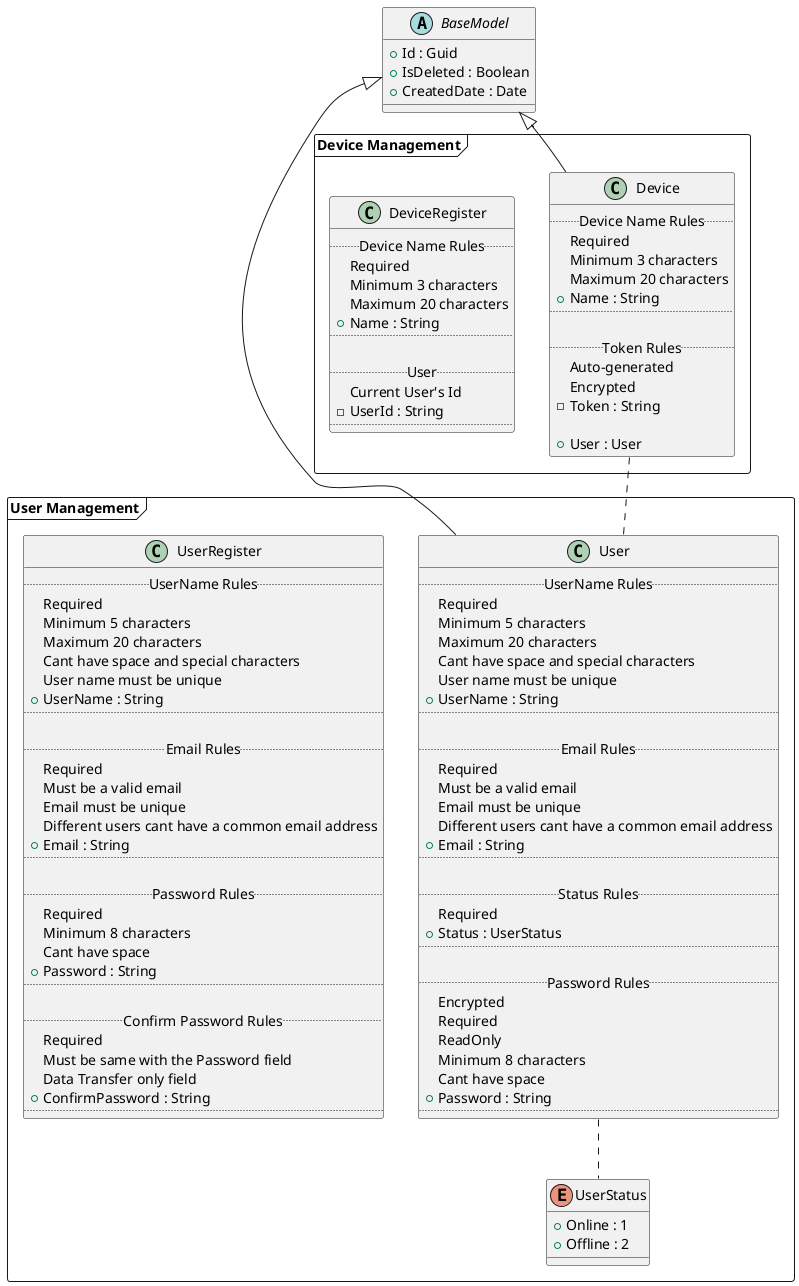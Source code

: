 @startuml Models
abstract class BaseModel {
  +Id : Guid
  +IsDeleted : Boolean
  +CreatedDate : Date
}

package "User Management" <<Frame>> {
  enum UserStatus {
    +Online : 1
    +Offline : 2
  }

  class User {
    .. UserName Rules ..
    Required
    Minimum 5 characters
    Maximum 20 characters
    Cant have space and special characters
    User name must be unique
    +UserName : String
    ..

    .. Email Rules ..
    Required
    Must be a valid email
    Email must be unique
    Different users cant have a common email address
    +Email : String
    ..

    .. Status Rules ..
    Required
    +Status : UserStatus
    ..

    .. Password Rules ..
    Encrypted
    Required
    ReadOnly
    Minimum 8 characters
    Cant have space
    +Password : String
    ..
  }

  class UserRegister {
    .. UserName Rules ..
    Required
    Minimum 5 characters
    Maximum 20 characters
    Cant have space and special characters
    User name must be unique
    +UserName : String
    ..

    .. Email Rules ..
    Required
    Must be a valid email
    Email must be unique
    Different users cant have a common email address
    +Email : String
    ..

    .. Password Rules ..
    Required
    Minimum 8 characters
    Cant have space
    +Password : String
    ..

    .. Confirm Password Rules ..
    Required
    Must be same with the Password field
    Data Transfer only field
    +ConfirmPassword : String
    ..
  }

  BaseModel <|-- User

  User .. UserStatus
}

package "Device Management" <<Frame>> {
  class Device {
    .. Device Name Rules ..
    Required
    Minimum 3 characters
    Maximum 20 characters
    +Name : String
    ..

    .. Token Rules ..
    Auto-generated
    Encrypted
    -Token : String

    +User : User
  }

  class DeviceRegister {
    .. Device Name Rules ..
    Required
    Minimum 3 characters
    Maximum 20 characters
    +Name : String
    ..

    .. User ..
    Current User's Id
    -UserId : String
    ..
  }


  BaseModel <|-- Device

  Device .. User
}

@enduml
